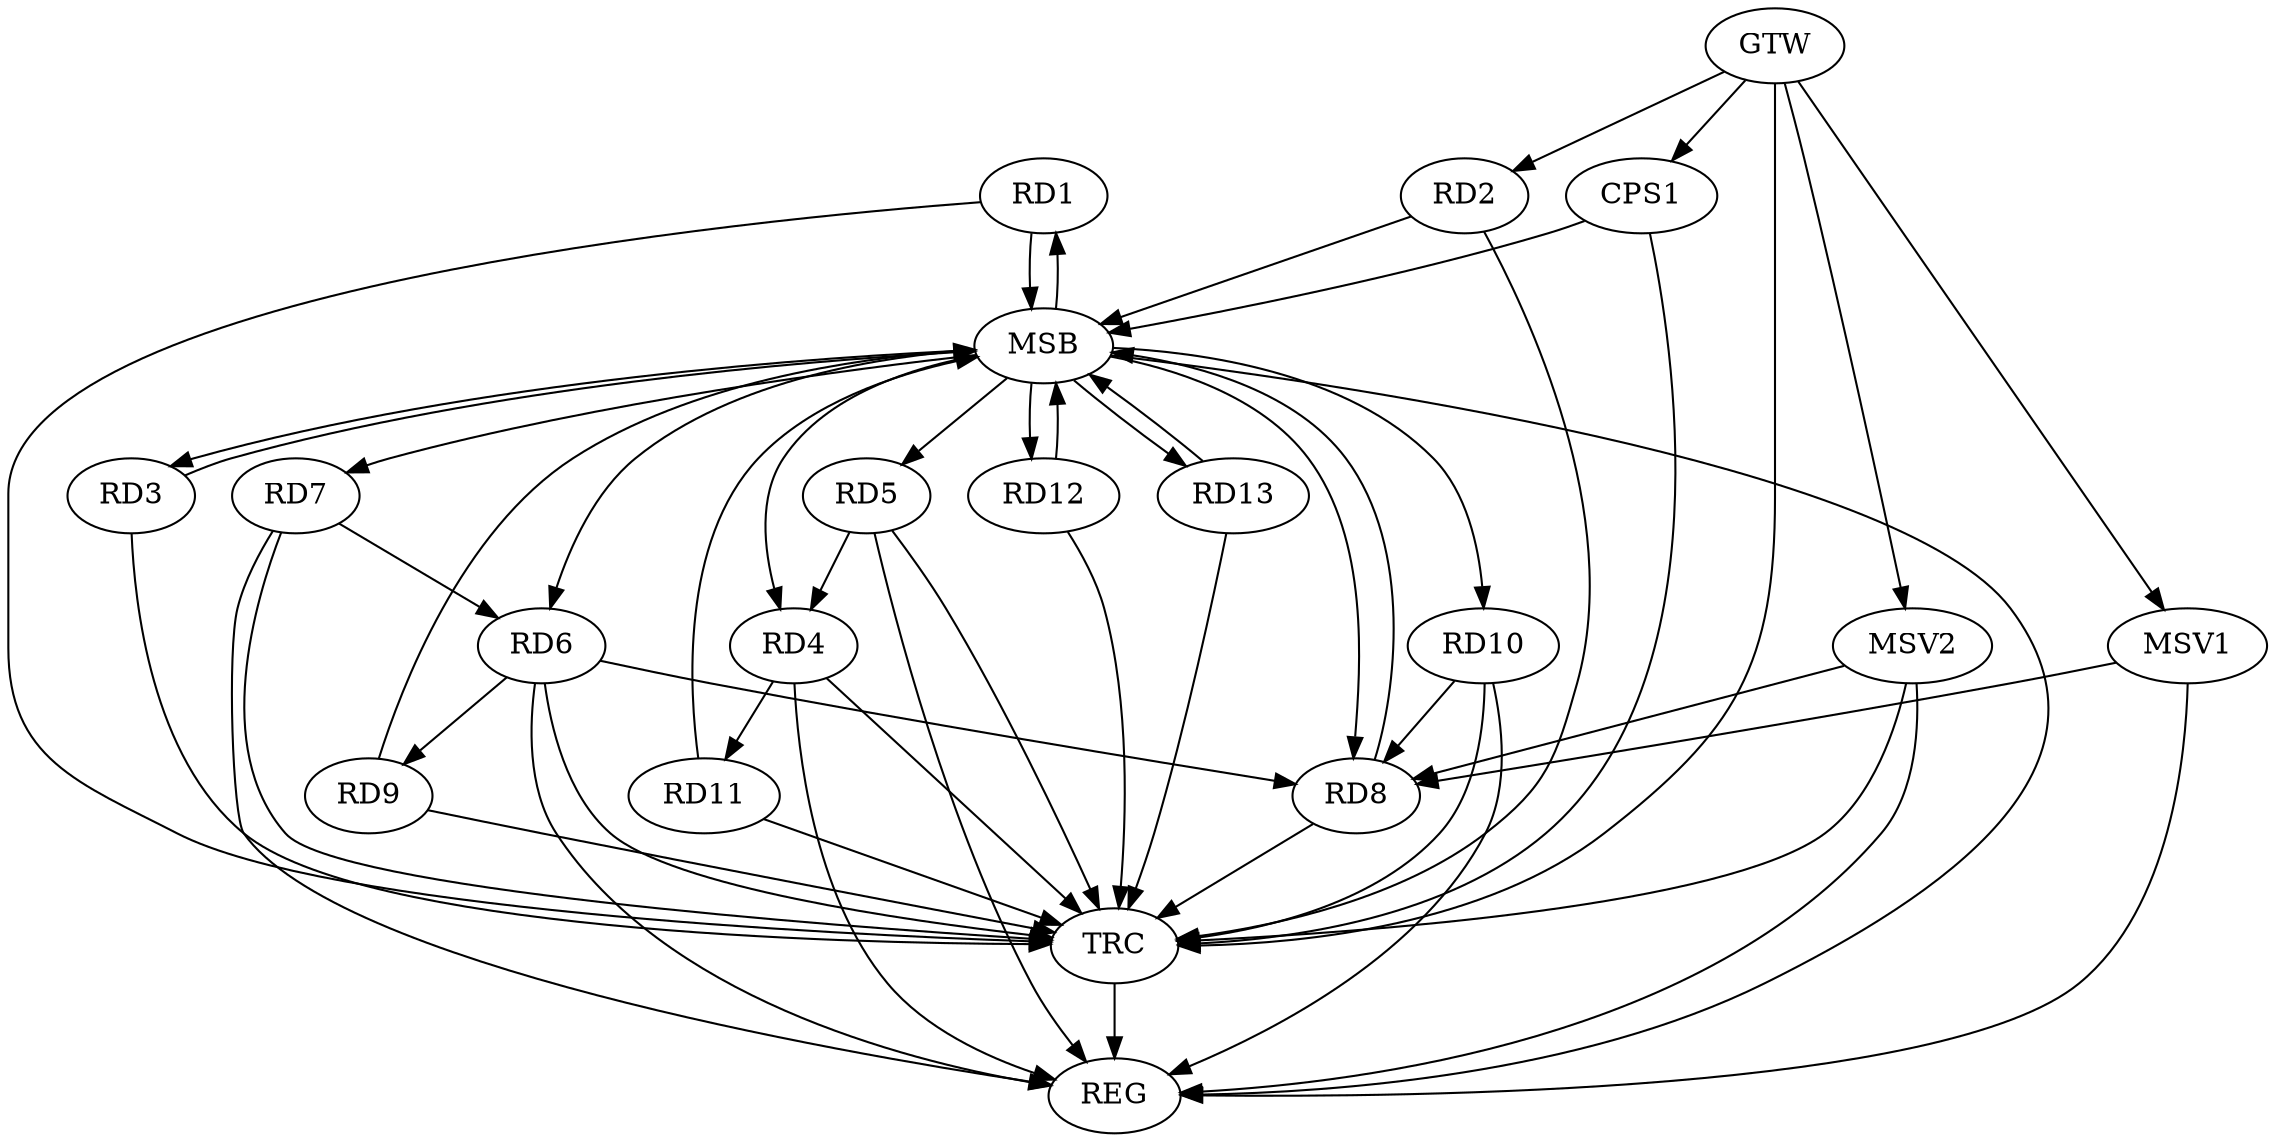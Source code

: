 strict digraph G {
  RD1 [ label="RD1" ];
  RD2 [ label="RD2" ];
  RD3 [ label="RD3" ];
  RD4 [ label="RD4" ];
  RD5 [ label="RD5" ];
  RD6 [ label="RD6" ];
  RD7 [ label="RD7" ];
  RD8 [ label="RD8" ];
  RD9 [ label="RD9" ];
  RD10 [ label="RD10" ];
  RD11 [ label="RD11" ];
  RD12 [ label="RD12" ];
  RD13 [ label="RD13" ];
  CPS1 [ label="CPS1" ];
  GTW [ label="GTW" ];
  REG [ label="REG" ];
  MSB [ label="MSB" ];
  TRC [ label="TRC" ];
  MSV1 [ label="MSV1" ];
  MSV2 [ label="MSV2" ];
  RD5 -> RD4;
  RD4 -> RD11;
  RD7 -> RD6;
  RD6 -> RD8;
  RD6 -> RD9;
  RD10 -> RD8;
  GTW -> RD2;
  GTW -> CPS1;
  RD4 -> REG;
  RD5 -> REG;
  RD6 -> REG;
  RD7 -> REG;
  RD10 -> REG;
  RD1 -> MSB;
  MSB -> RD5;
  MSB -> RD7;
  MSB -> REG;
  RD2 -> MSB;
  MSB -> RD1;
  RD3 -> MSB;
  RD8 -> MSB;
  RD9 -> MSB;
  MSB -> RD10;
  RD11 -> MSB;
  MSB -> RD4;
  RD12 -> MSB;
  MSB -> RD13;
  RD13 -> MSB;
  MSB -> RD6;
  MSB -> RD12;
  CPS1 -> MSB;
  MSB -> RD3;
  MSB -> RD8;
  RD1 -> TRC;
  RD2 -> TRC;
  RD3 -> TRC;
  RD4 -> TRC;
  RD5 -> TRC;
  RD6 -> TRC;
  RD7 -> TRC;
  RD8 -> TRC;
  RD9 -> TRC;
  RD10 -> TRC;
  RD11 -> TRC;
  RD12 -> TRC;
  RD13 -> TRC;
  CPS1 -> TRC;
  GTW -> TRC;
  TRC -> REG;
  MSV1 -> RD8;
  MSV2 -> RD8;
  GTW -> MSV1;
  MSV1 -> REG;
  GTW -> MSV2;
  MSV2 -> REG;
  MSV2 -> TRC;
}

